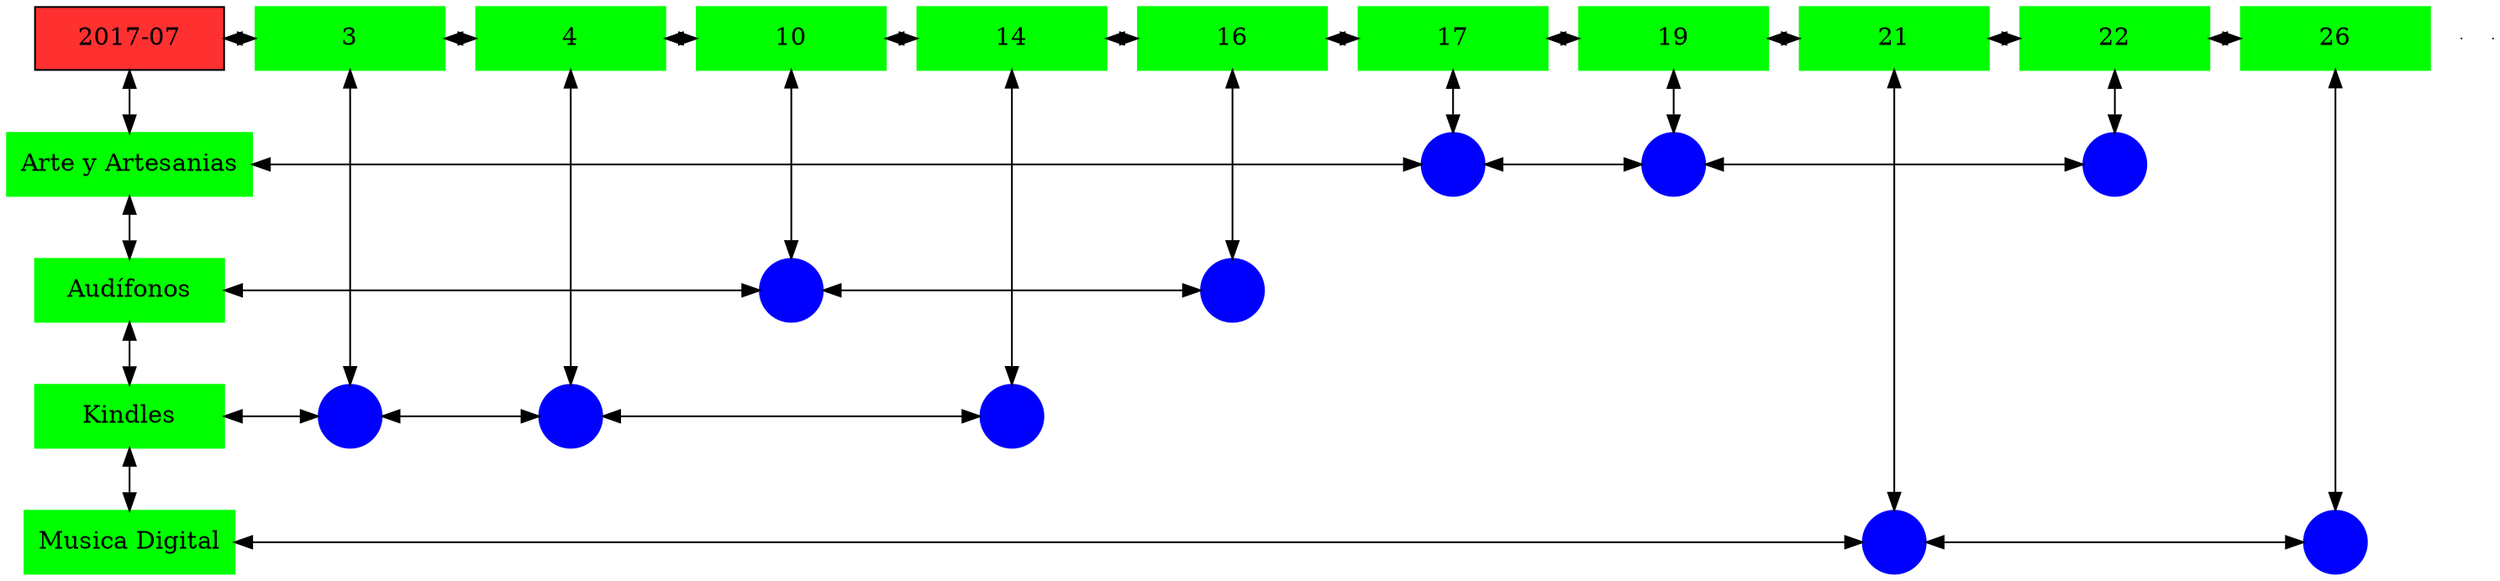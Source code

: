 digraph G{
node[shape="box"];
nodeMt[ label = "2017-07", width = 1.5, style = filled, fillcolor = firebrick1, group = 1 ];
e0[ shape = point, width = 0 ];
e1[ shape = point, width = 0 ];
node0xc001ee5450[label="3",color=green,style =filled,width = 1.5 group=3];
nodeMt->node0xc001ee5450[dir="both"];
{rank=same;nodeMt;node0xc001ee5450;}
node0xc001f23130[label="4",color=green,style =filled,width = 1.5 group=4];
node0xc001ee5450->node0xc001f23130[dir="both"];
{rank=same;node0xc001ee5450;node0xc001f23130;}
node0xc0020bf770[label="10",color=green,style =filled,width = 1.5 group=10];
node0xc001f23130->node0xc0020bf770[dir="both"];
{rank=same;node0xc001f23130;node0xc0020bf770;}
node0xc001ff3220[label="14",color=green,style =filled,width = 1.5 group=14];
node0xc0020bf770->node0xc001ff3220[dir="both"];
{rank=same;node0xc0020bf770;node0xc001ff3220;}
node0xc0021ec5f0[label="16",color=green,style =filled,width = 1.5 group=16];
node0xc001ff3220->node0xc0021ec5f0[dir="both"];
{rank=same;node0xc001ff3220;node0xc0021ec5f0;}
node0xc001f66050[label="17",color=green,style =filled,width = 1.5 group=17];
node0xc0021ec5f0->node0xc001f66050[dir="both"];
{rank=same;node0xc0021ec5f0;node0xc001f66050;}
node0xc001f3e0f0[label="19",color=green,style =filled,width = 1.5 group=19];
node0xc001f66050->node0xc001f3e0f0[dir="both"];
{rank=same;node0xc001f66050;node0xc001f3e0f0;}
node0xc001f87b80[label="21",color=green,style =filled,width = 1.5 group=21];
node0xc001f3e0f0->node0xc001f87b80[dir="both"];
{rank=same;node0xc001f3e0f0;node0xc001f87b80;}
node0xc0021fcaa0[label="22",color=green,style =filled,width = 1.5 group=22];
node0xc001f87b80->node0xc0021fcaa0[dir="both"];
{rank=same;node0xc001f87b80;node0xc0021fcaa0;}
node0xc001e479a0[label="26",color=green,style =filled,width = 1.5 group=26];
node0xc0021fcaa0->node0xc001e479a0[dir="both"];
{rank=same;node0xc0021fcaa0;node0xc001e479a0;}
node0xc001f3e0a0[label="Arte y Artesanias",color=green,style =filled width = 1.5 group=1];
node0xc001f5b680[label="",color=blue,style =filled, width = 0.5 group=17 shape=circle];
node0xc001f3e0a0->node0xc001f5b680[dir="both"];
{rank=same;node0xc001f3e0a0;node0xc001f5b680;}
node0xc001f29a80[label="",color=blue,style =filled, width = 0.5 group=19 shape=circle];
node0xc001f5b680->node0xc001f29a80[dir="both"];
{rank=same;node0xc001f29a80;node0xc001f5b680;}
node0xc002202480[label="",color=blue,style =filled, width = 0.5 group=22 shape=circle];
node0xc001f29a80->node0xc002202480[dir="both"];
{rank=same;node0xc002202480;node0xc001f29a80;}
node0xc0020bf720[label="Audífonos",color=green,style =filled width = 1.5 group=1];
node0xc0020bd780[label="",color=blue,style =filled, width = 0.5 group=10 shape=circle];
node0xc0020bf720->node0xc0020bd780[dir="both"];
{rank=same;node0xc0020bf720;node0xc0020bd780;}
node0xc0021ea580[label="",color=blue,style =filled, width = 0.5 group=16 shape=circle];
node0xc0020bd780->node0xc0021ea580[dir="both"];
{rank=same;node0xc0021ea580;node0xc0020bd780;}
node0xc001ee5400[label="Kindles",color=green,style =filled width = 1.5 group=1];
node0xc001ee2c80[label="",color=blue,style =filled, width = 0.5 group=3 shape=circle];
node0xc001ee5400->node0xc001ee2c80[dir="both"];
{rank=same;node0xc001ee5400;node0xc001ee2c80;}
node0xc001f13b00[label="",color=blue,style =filled, width = 0.5 group=4 shape=circle];
node0xc001ee2c80->node0xc001f13b00[dir="both"];
{rank=same;node0xc001f13b00;node0xc001ee2c80;}
node0xc001ff8500[label="",color=blue,style =filled, width = 0.5 group=14 shape=circle];
node0xc001f13b00->node0xc001ff8500[dir="both"];
{rank=same;node0xc001ff8500;node0xc001f13b00;}
node0xc001e47950[label="Musica Digital",color=green,style =filled width = 1.5 group=1];
node0xc001f89100[label="",color=blue,style =filled, width = 0.5 group=21 shape=circle];
node0xc001e47950->node0xc001f89100[dir="both"];
{rank=same;node0xc001e47950;node0xc001f89100;}
node0xc001e45080[label="",color=blue,style =filled, width = 0.5 group=26 shape=circle];
node0xc001f89100->node0xc001e45080[dir="both"];
{rank=same;node0xc001e45080;node0xc001f89100;}
node0xc001ee5450->node0xc001ee2c80[dir="both"];
node0xc001f23130->node0xc001f13b00[dir="both"];
node0xc0020bf770->node0xc0020bd780[dir="both"];
node0xc001ff3220->node0xc001ff8500[dir="both"];
node0xc0021ec5f0->node0xc0021ea580[dir="both"];
node0xc001f66050->node0xc001f5b680[dir="both"];
node0xc001f3e0f0->node0xc001f29a80[dir="both"];
node0xc001f87b80->node0xc001f89100[dir="both"];
node0xc0021fcaa0->node0xc002202480[dir="both"];
node0xc001e479a0->node0xc001e45080[dir="both"];
nodeMt->node0xc001f3e0a0[dir="both"];
node0xc001f3e0a0->node0xc0020bf720[dir="both"];
node0xc0020bf720->node0xc001ee5400[dir="both"];
node0xc001ee5400->node0xc001e47950[dir="both"];
}
